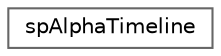 digraph "类继承关系图"
{
 // LATEX_PDF_SIZE
  bgcolor="transparent";
  edge [fontname=Helvetica,fontsize=10,labelfontname=Helvetica,labelfontsize=10];
  node [fontname=Helvetica,fontsize=10,shape=box,height=0.2,width=0.4];
  rankdir="LR";
  Node0 [id="Node000000",label="spAlphaTimeline",height=0.2,width=0.4,color="grey40", fillcolor="white", style="filled",URL="$structsp_alpha_timeline.html",tooltip=" "];
}
